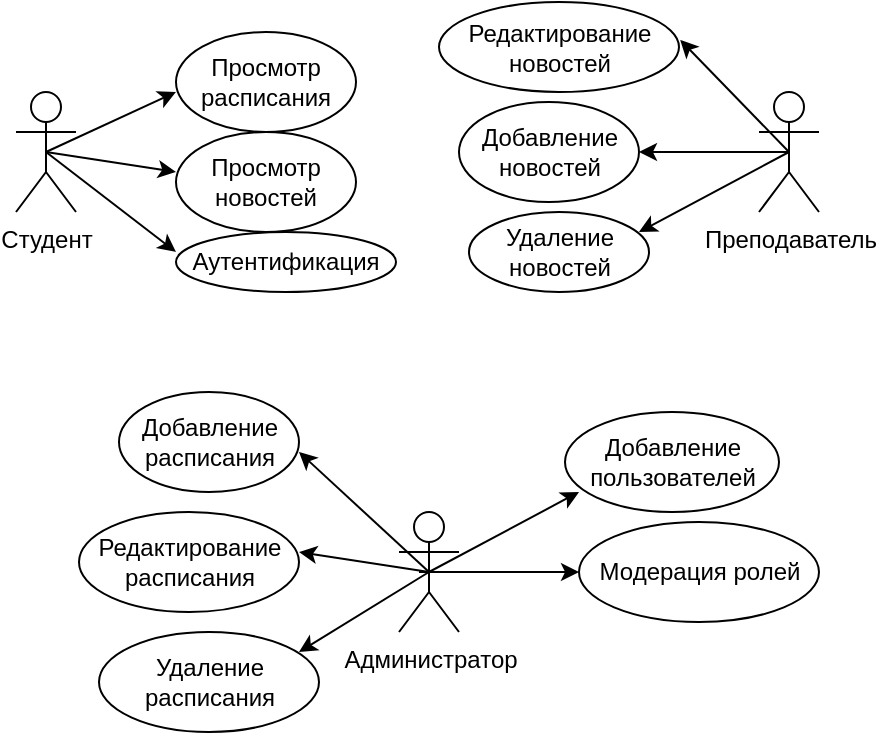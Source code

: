 <mxfile version="27.0.6">
  <diagram name="Страница — 1" id="BGDxl_CJ8CUv4uKovV8X">
    <mxGraphModel dx="983" dy="526" grid="1" gridSize="10" guides="1" tooltips="1" connect="1" arrows="1" fold="1" page="1" pageScale="1" pageWidth="827" pageHeight="1169" math="0" shadow="0">
      <root>
        <mxCell id="0" />
        <mxCell id="1" parent="0" />
        <mxCell id="OcVJLfFHLaZko65gIkP7-1" value="Студент" style="shape=umlActor;verticalLabelPosition=bottom;verticalAlign=top;html=1;outlineConnect=0;" vertex="1" parent="1">
          <mxGeometry x="160" y="240" width="30" height="60" as="geometry" />
        </mxCell>
        <mxCell id="OcVJLfFHLaZko65gIkP7-2" value="Администратор" style="shape=umlActor;verticalLabelPosition=bottom;verticalAlign=top;html=1;outlineConnect=0;" vertex="1" parent="1">
          <mxGeometry x="351.5" y="450" width="30" height="60" as="geometry" />
        </mxCell>
        <mxCell id="OcVJLfFHLaZko65gIkP7-3" value="Преподаватель" style="shape=umlActor;verticalLabelPosition=bottom;verticalAlign=top;html=1;outlineConnect=0;" vertex="1" parent="1">
          <mxGeometry x="531.5" y="240" width="30" height="60" as="geometry" />
        </mxCell>
        <mxCell id="OcVJLfFHLaZko65gIkP7-6" value="" style="endArrow=classic;html=1;rounded=0;exitX=0.5;exitY=0.5;exitDx=0;exitDy=0;exitPerimeter=0;" edge="1" parent="1" source="OcVJLfFHLaZko65gIkP7-1">
          <mxGeometry width="50" height="50" relative="1" as="geometry">
            <mxPoint x="170" y="280" as="sourcePoint" />
            <mxPoint x="240" y="240" as="targetPoint" />
          </mxGeometry>
        </mxCell>
        <mxCell id="OcVJLfFHLaZko65gIkP7-7" value="Просмотр расписания" style="ellipse;whiteSpace=wrap;html=1;" vertex="1" parent="1">
          <mxGeometry x="240" y="210" width="90" height="50" as="geometry" />
        </mxCell>
        <mxCell id="OcVJLfFHLaZko65gIkP7-8" value="" style="endArrow=classic;html=1;rounded=0;exitX=0.5;exitY=0.5;exitDx=0;exitDy=0;exitPerimeter=0;" edge="1" parent="1" source="OcVJLfFHLaZko65gIkP7-1">
          <mxGeometry width="50" height="50" relative="1" as="geometry">
            <mxPoint x="230" y="290" as="sourcePoint" />
            <mxPoint x="240" y="280" as="targetPoint" />
          </mxGeometry>
        </mxCell>
        <mxCell id="OcVJLfFHLaZko65gIkP7-9" value="Просмотр новостей" style="ellipse;whiteSpace=wrap;html=1;" vertex="1" parent="1">
          <mxGeometry x="240" y="260" width="90" height="50" as="geometry" />
        </mxCell>
        <mxCell id="OcVJLfFHLaZko65gIkP7-10" value="" style="endArrow=classic;html=1;rounded=0;exitX=0.5;exitY=0.5;exitDx=0;exitDy=0;exitPerimeter=0;" edge="1" parent="1" source="OcVJLfFHLaZko65gIkP7-1">
          <mxGeometry width="50" height="50" relative="1" as="geometry">
            <mxPoint x="175" y="290" as="sourcePoint" />
            <mxPoint x="240" y="320" as="targetPoint" />
          </mxGeometry>
        </mxCell>
        <mxCell id="OcVJLfFHLaZko65gIkP7-11" value="Аутентификация" style="ellipse;whiteSpace=wrap;html=1;" vertex="1" parent="1">
          <mxGeometry x="240" y="310" width="110" height="30" as="geometry" />
        </mxCell>
        <mxCell id="OcVJLfFHLaZko65gIkP7-13" value="" style="endArrow=classic;html=1;rounded=0;exitX=0.5;exitY=0.5;exitDx=0;exitDy=0;exitPerimeter=0;" edge="1" parent="1" source="OcVJLfFHLaZko65gIkP7-3">
          <mxGeometry width="50" height="50" relative="1" as="geometry">
            <mxPoint x="281.5" y="310" as="sourcePoint" />
            <mxPoint x="471.5" y="270" as="targetPoint" />
          </mxGeometry>
        </mxCell>
        <mxCell id="OcVJLfFHLaZko65gIkP7-14" value="Добавление новостей" style="ellipse;whiteSpace=wrap;html=1;" vertex="1" parent="1">
          <mxGeometry x="381.5" y="245" width="90" height="50" as="geometry" />
        </mxCell>
        <mxCell id="OcVJLfFHLaZko65gIkP7-15" value="" style="endArrow=classic;html=1;rounded=0;exitX=0.5;exitY=0.5;exitDx=0;exitDy=0;exitPerimeter=0;" edge="1" parent="1" source="OcVJLfFHLaZko65gIkP7-2">
          <mxGeometry width="50" height="50" relative="1" as="geometry">
            <mxPoint x="339" y="470" as="sourcePoint" />
            <mxPoint x="301.5" y="420" as="targetPoint" />
          </mxGeometry>
        </mxCell>
        <mxCell id="OcVJLfFHLaZko65gIkP7-16" value="Добавление расписания" style="ellipse;whiteSpace=wrap;html=1;" vertex="1" parent="1">
          <mxGeometry x="211.5" y="390" width="90" height="50" as="geometry" />
        </mxCell>
        <mxCell id="OcVJLfFHLaZko65gIkP7-19" value="" style="endArrow=classic;html=1;rounded=0;exitX=0.5;exitY=0.5;exitDx=0;exitDy=0;exitPerimeter=0;" edge="1" parent="1" source="OcVJLfFHLaZko65gIkP7-2">
          <mxGeometry width="50" height="50" relative="1" as="geometry">
            <mxPoint x="416.5" y="530" as="sourcePoint" />
            <mxPoint x="301.5" y="470" as="targetPoint" />
          </mxGeometry>
        </mxCell>
        <mxCell id="OcVJLfFHLaZko65gIkP7-20" value="Редактирование новостей" style="ellipse;whiteSpace=wrap;html=1;" vertex="1" parent="1">
          <mxGeometry x="371.5" y="195" width="120" height="45" as="geometry" />
        </mxCell>
        <mxCell id="OcVJLfFHLaZko65gIkP7-21" value="" style="endArrow=classic;html=1;rounded=0;exitX=0.5;exitY=0.5;exitDx=0;exitDy=0;exitPerimeter=0;entryX=1.005;entryY=0.421;entryDx=0;entryDy=0;entryPerimeter=0;" edge="1" parent="1" source="OcVJLfFHLaZko65gIkP7-3" target="OcVJLfFHLaZko65gIkP7-20">
          <mxGeometry width="50" height="50" relative="1" as="geometry">
            <mxPoint x="556.5" y="320" as="sourcePoint" />
            <mxPoint x="491.5" y="320" as="targetPoint" />
          </mxGeometry>
        </mxCell>
        <mxCell id="OcVJLfFHLaZko65gIkP7-23" value="" style="endArrow=classic;html=1;rounded=0;exitX=0.5;exitY=0.5;exitDx=0;exitDy=0;exitPerimeter=0;" edge="1" parent="1" source="OcVJLfFHLaZko65gIkP7-3">
          <mxGeometry width="50" height="50" relative="1" as="geometry">
            <mxPoint x="596.5" y="280" as="sourcePoint" />
            <mxPoint x="471.5" y="310" as="targetPoint" />
          </mxGeometry>
        </mxCell>
        <mxCell id="OcVJLfFHLaZko65gIkP7-24" value="Удаление новостей" style="ellipse;whiteSpace=wrap;html=1;" vertex="1" parent="1">
          <mxGeometry x="386.5" y="300" width="90" height="40" as="geometry" />
        </mxCell>
        <mxCell id="OcVJLfFHLaZko65gIkP7-25" value="Редактирование расписания" style="ellipse;whiteSpace=wrap;html=1;" vertex="1" parent="1">
          <mxGeometry x="191.5" y="450" width="110" height="50" as="geometry" />
        </mxCell>
        <mxCell id="OcVJLfFHLaZko65gIkP7-26" value="" style="endArrow=classic;html=1;rounded=0;exitX=0.5;exitY=0.5;exitDx=0;exitDy=0;exitPerimeter=0;" edge="1" parent="1" source="OcVJLfFHLaZko65gIkP7-2">
          <mxGeometry width="50" height="50" relative="1" as="geometry">
            <mxPoint x="361.5" y="510" as="sourcePoint" />
            <mxPoint x="301.5" y="520" as="targetPoint" />
          </mxGeometry>
        </mxCell>
        <mxCell id="OcVJLfFHLaZko65gIkP7-27" value="Удаление расписания" style="ellipse;whiteSpace=wrap;html=1;" vertex="1" parent="1">
          <mxGeometry x="201.5" y="510" width="110" height="50" as="geometry" />
        </mxCell>
        <mxCell id="OcVJLfFHLaZko65gIkP7-28" value="" style="endArrow=classic;html=1;rounded=0;exitX=0.5;exitY=0.5;exitDx=0;exitDy=0;exitPerimeter=0;" edge="1" parent="1" source="OcVJLfFHLaZko65gIkP7-2">
          <mxGeometry width="50" height="50" relative="1" as="geometry">
            <mxPoint x="416.5" y="520" as="sourcePoint" />
            <mxPoint x="441.5" y="440" as="targetPoint" />
          </mxGeometry>
        </mxCell>
        <mxCell id="OcVJLfFHLaZko65gIkP7-29" value="Добавление пользователей" style="ellipse;whiteSpace=wrap;html=1;" vertex="1" parent="1">
          <mxGeometry x="434.5" y="400" width="107" height="50" as="geometry" />
        </mxCell>
        <mxCell id="OcVJLfFHLaZko65gIkP7-32" value="" style="endArrow=classic;html=1;rounded=0;" edge="1" parent="1">
          <mxGeometry width="50" height="50" relative="1" as="geometry">
            <mxPoint x="361.5" y="480" as="sourcePoint" />
            <mxPoint x="441.5" y="480" as="targetPoint" />
          </mxGeometry>
        </mxCell>
        <mxCell id="OcVJLfFHLaZko65gIkP7-33" value="Модерация ролей" style="ellipse;whiteSpace=wrap;html=1;" vertex="1" parent="1">
          <mxGeometry x="441.5" y="455" width="120" height="50" as="geometry" />
        </mxCell>
      </root>
    </mxGraphModel>
  </diagram>
</mxfile>
